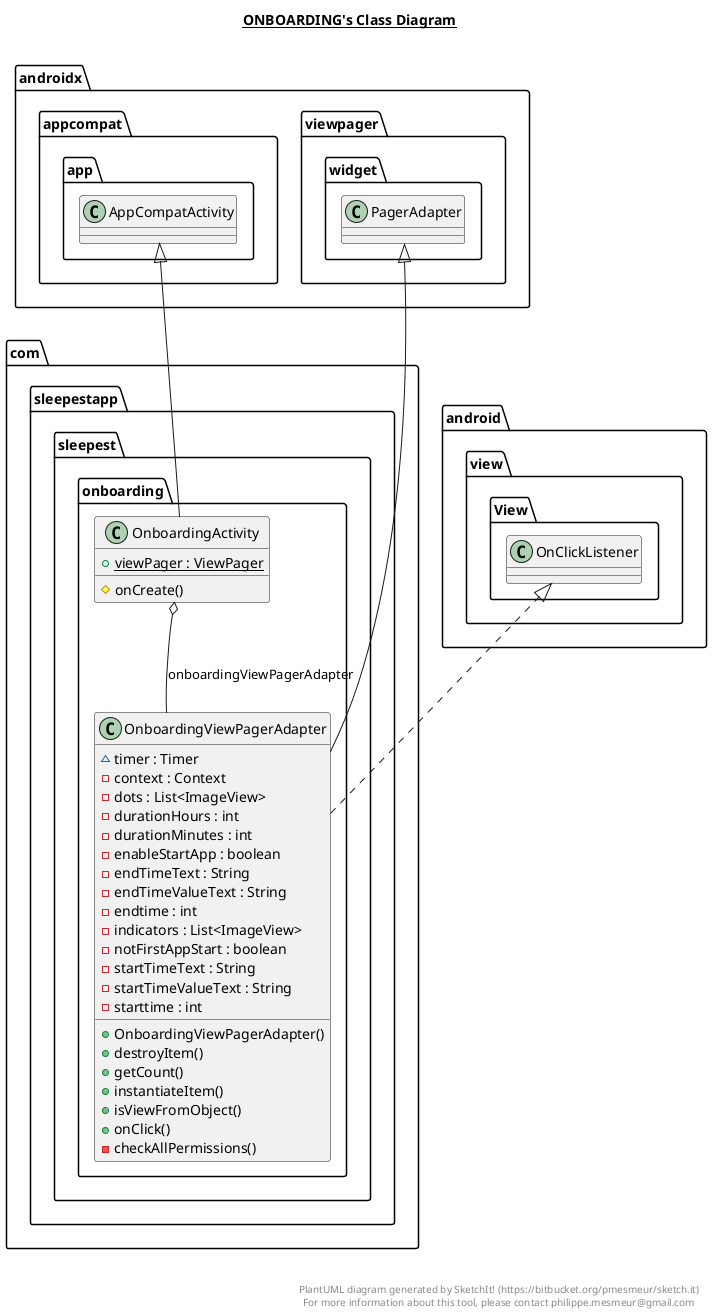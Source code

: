 @startuml

title __ONBOARDING's Class Diagram__\n

  namespace com.sleepestapp.sleepest {
    namespace onboarding {
      class com.sleepestapp.sleepest.onboarding.OnboardingActivity {
          {static} + viewPager : ViewPager
          # onCreate()
      }
    }
  }
  

  namespace com.sleepestapp.sleepest {
    namespace onboarding {
      class com.sleepestapp.sleepest.onboarding.OnboardingViewPagerAdapter {
          ~ timer : Timer
          - context : Context
          - dots : List<ImageView>
          - durationHours : int
          - durationMinutes : int
          - enableStartApp : boolean
          - endTimeText : String
          - endTimeValueText : String
          - endtime : int
          - indicators : List<ImageView>
          - notFirstAppStart : boolean
          - startTimeText : String
          - startTimeValueText : String
          - starttime : int
          + OnboardingViewPagerAdapter()
          + destroyItem()
          + getCount()
          + instantiateItem()
          + isViewFromObject()
          + onClick()
          - checkAllPermissions()
      }
    }
  }
  

  com.sleepestapp.sleepest.onboarding.OnboardingActivity -up-|> androidx.appcompat.app.AppCompatActivity
  com.sleepestapp.sleepest.onboarding.OnboardingActivity o-- com.sleepestapp.sleepest.onboarding.OnboardingViewPagerAdapter : onboardingViewPagerAdapter
  com.sleepestapp.sleepest.onboarding.OnboardingViewPagerAdapter .up.|> android.view.View.OnClickListener
  com.sleepestapp.sleepest.onboarding.OnboardingViewPagerAdapter -up-|> androidx.viewpager.widget.PagerAdapter


right footer


PlantUML diagram generated by SketchIt! (https://bitbucket.org/pmesmeur/sketch.it)
For more information about this tool, please contact philippe.mesmeur@gmail.com
endfooter

@enduml

